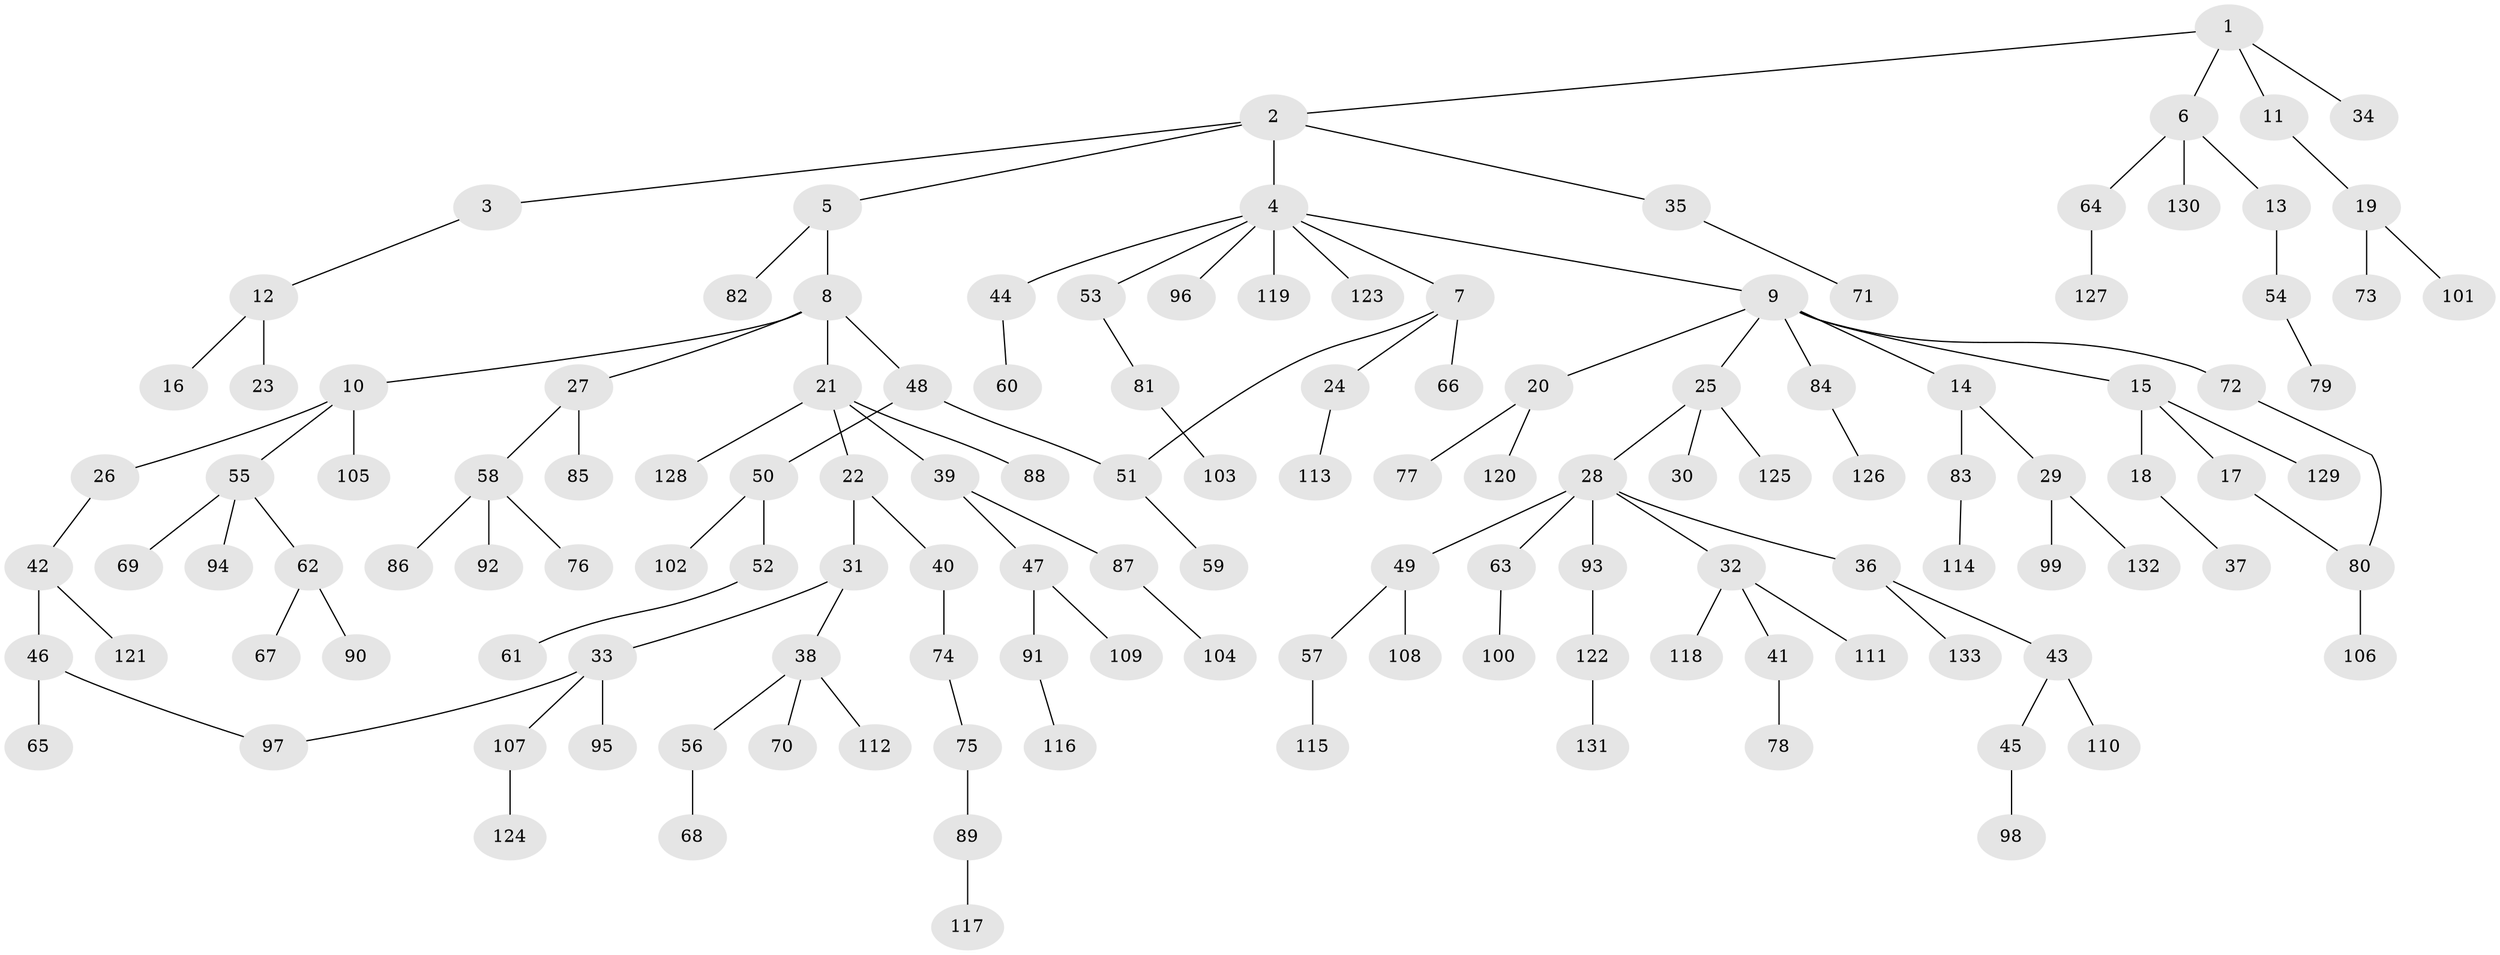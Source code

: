 // coarse degree distribution, {1: 0.6792452830188679, 14: 0.018867924528301886, 9: 0.05660377358490566, 2: 0.20754716981132076, 4: 0.018867924528301886, 3: 0.018867924528301886}
// Generated by graph-tools (version 1.1) at 2025/44/03/04/25 21:44:37]
// undirected, 133 vertices, 135 edges
graph export_dot {
graph [start="1"]
  node [color=gray90,style=filled];
  1;
  2;
  3;
  4;
  5;
  6;
  7;
  8;
  9;
  10;
  11;
  12;
  13;
  14;
  15;
  16;
  17;
  18;
  19;
  20;
  21;
  22;
  23;
  24;
  25;
  26;
  27;
  28;
  29;
  30;
  31;
  32;
  33;
  34;
  35;
  36;
  37;
  38;
  39;
  40;
  41;
  42;
  43;
  44;
  45;
  46;
  47;
  48;
  49;
  50;
  51;
  52;
  53;
  54;
  55;
  56;
  57;
  58;
  59;
  60;
  61;
  62;
  63;
  64;
  65;
  66;
  67;
  68;
  69;
  70;
  71;
  72;
  73;
  74;
  75;
  76;
  77;
  78;
  79;
  80;
  81;
  82;
  83;
  84;
  85;
  86;
  87;
  88;
  89;
  90;
  91;
  92;
  93;
  94;
  95;
  96;
  97;
  98;
  99;
  100;
  101;
  102;
  103;
  104;
  105;
  106;
  107;
  108;
  109;
  110;
  111;
  112;
  113;
  114;
  115;
  116;
  117;
  118;
  119;
  120;
  121;
  122;
  123;
  124;
  125;
  126;
  127;
  128;
  129;
  130;
  131;
  132;
  133;
  1 -- 2;
  1 -- 6;
  1 -- 11;
  1 -- 34;
  2 -- 3;
  2 -- 4;
  2 -- 5;
  2 -- 35;
  3 -- 12;
  4 -- 7;
  4 -- 9;
  4 -- 44;
  4 -- 53;
  4 -- 96;
  4 -- 119;
  4 -- 123;
  5 -- 8;
  5 -- 82;
  6 -- 13;
  6 -- 64;
  6 -- 130;
  7 -- 24;
  7 -- 66;
  7 -- 51;
  8 -- 10;
  8 -- 21;
  8 -- 27;
  8 -- 48;
  9 -- 14;
  9 -- 15;
  9 -- 20;
  9 -- 25;
  9 -- 72;
  9 -- 84;
  10 -- 26;
  10 -- 55;
  10 -- 105;
  11 -- 19;
  12 -- 16;
  12 -- 23;
  13 -- 54;
  14 -- 29;
  14 -- 83;
  15 -- 17;
  15 -- 18;
  15 -- 129;
  17 -- 80;
  18 -- 37;
  19 -- 73;
  19 -- 101;
  20 -- 77;
  20 -- 120;
  21 -- 22;
  21 -- 39;
  21 -- 88;
  21 -- 128;
  22 -- 31;
  22 -- 40;
  24 -- 113;
  25 -- 28;
  25 -- 30;
  25 -- 125;
  26 -- 42;
  27 -- 58;
  27 -- 85;
  28 -- 32;
  28 -- 36;
  28 -- 49;
  28 -- 63;
  28 -- 93;
  29 -- 99;
  29 -- 132;
  31 -- 33;
  31 -- 38;
  32 -- 41;
  32 -- 111;
  32 -- 118;
  33 -- 95;
  33 -- 107;
  33 -- 97;
  35 -- 71;
  36 -- 43;
  36 -- 133;
  38 -- 56;
  38 -- 70;
  38 -- 112;
  39 -- 47;
  39 -- 87;
  40 -- 74;
  41 -- 78;
  42 -- 46;
  42 -- 121;
  43 -- 45;
  43 -- 110;
  44 -- 60;
  45 -- 98;
  46 -- 65;
  46 -- 97;
  47 -- 91;
  47 -- 109;
  48 -- 50;
  48 -- 51;
  49 -- 57;
  49 -- 108;
  50 -- 52;
  50 -- 102;
  51 -- 59;
  52 -- 61;
  53 -- 81;
  54 -- 79;
  55 -- 62;
  55 -- 69;
  55 -- 94;
  56 -- 68;
  57 -- 115;
  58 -- 76;
  58 -- 86;
  58 -- 92;
  62 -- 67;
  62 -- 90;
  63 -- 100;
  64 -- 127;
  72 -- 80;
  74 -- 75;
  75 -- 89;
  80 -- 106;
  81 -- 103;
  83 -- 114;
  84 -- 126;
  87 -- 104;
  89 -- 117;
  91 -- 116;
  93 -- 122;
  107 -- 124;
  122 -- 131;
}
